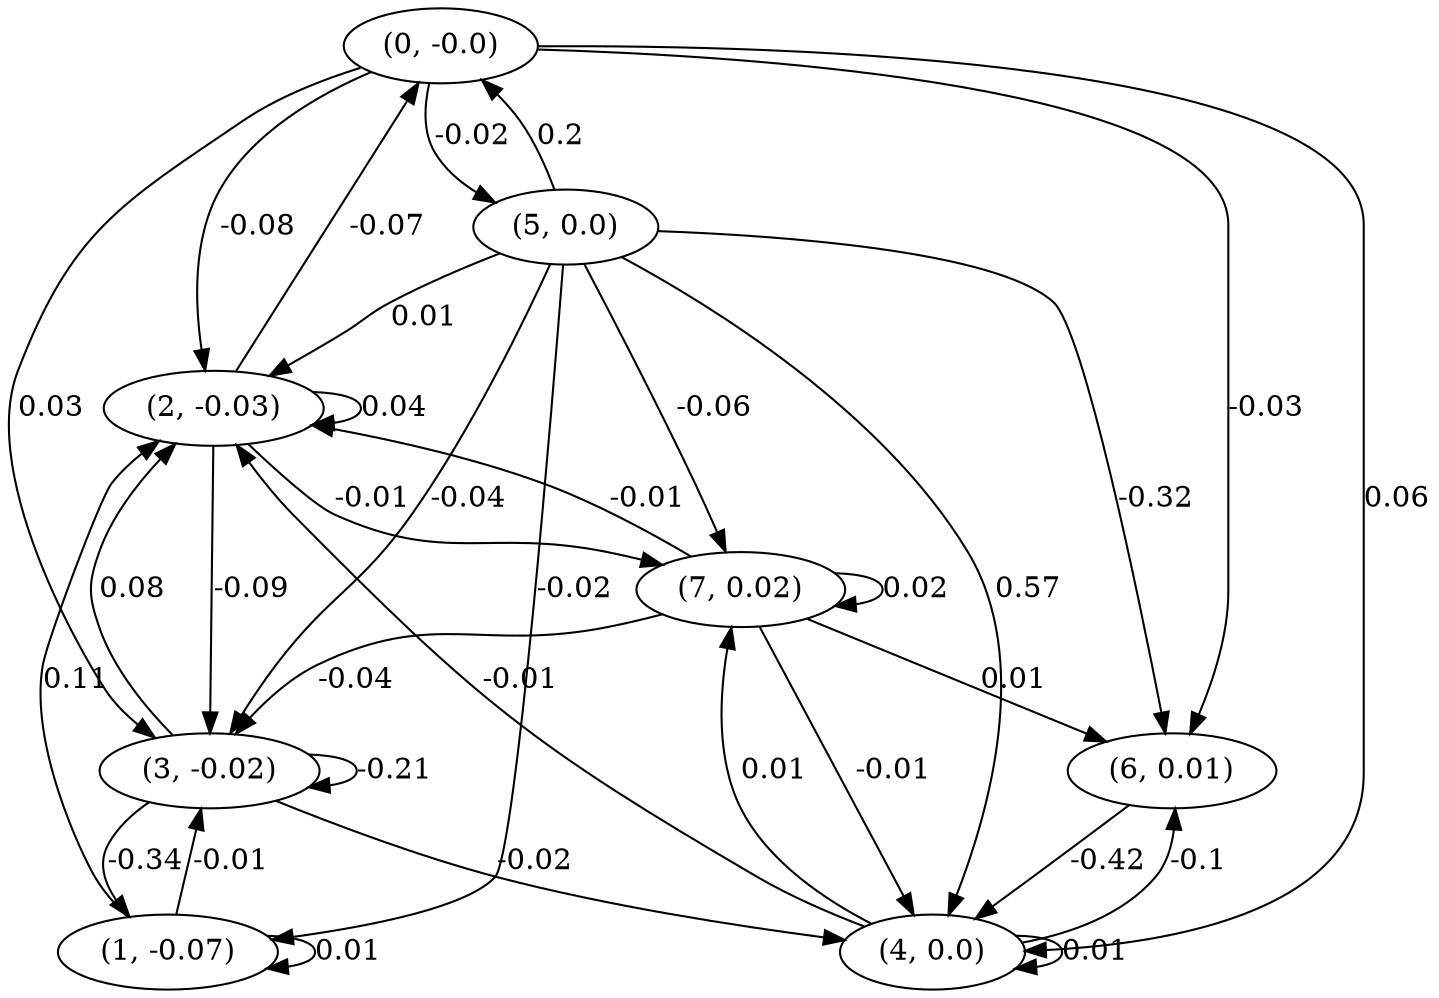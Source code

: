 digraph {
    0 [ label = "(0, -0.0)" ]
    1 [ label = "(1, -0.07)" ]
    2 [ label = "(2, -0.03)" ]
    3 [ label = "(3, -0.02)" ]
    4 [ label = "(4, 0.0)" ]
    5 [ label = "(5, 0.0)" ]
    6 [ label = "(6, 0.01)" ]
    7 [ label = "(7, 0.02)" ]
    1 -> 1 [ label = "0.01" ]
    2 -> 2 [ label = "0.04" ]
    3 -> 3 [ label = "-0.21" ]
    4 -> 4 [ label = "0.01" ]
    7 -> 7 [ label = "0.02" ]
    2 -> 0 [ label = "-0.07" ]
    5 -> 0 [ label = "0.2" ]
    3 -> 1 [ label = "-0.34" ]
    5 -> 1 [ label = "-0.02" ]
    0 -> 2 [ label = "-0.08" ]
    1 -> 2 [ label = "0.11" ]
    3 -> 2 [ label = "0.08" ]
    4 -> 2 [ label = "-0.01" ]
    5 -> 2 [ label = "0.01" ]
    7 -> 2 [ label = "-0.01" ]
    0 -> 3 [ label = "0.03" ]
    1 -> 3 [ label = "-0.01" ]
    2 -> 3 [ label = "-0.09" ]
    5 -> 3 [ label = "-0.04" ]
    7 -> 3 [ label = "-0.04" ]
    0 -> 4 [ label = "0.06" ]
    3 -> 4 [ label = "-0.02" ]
    5 -> 4 [ label = "0.57" ]
    6 -> 4 [ label = "-0.42" ]
    7 -> 4 [ label = "-0.01" ]
    0 -> 5 [ label = "-0.02" ]
    0 -> 6 [ label = "-0.03" ]
    4 -> 6 [ label = "-0.1" ]
    5 -> 6 [ label = "-0.32" ]
    7 -> 6 [ label = "0.01" ]
    2 -> 7 [ label = "-0.01" ]
    4 -> 7 [ label = "0.01" ]
    5 -> 7 [ label = "-0.06" ]
}

